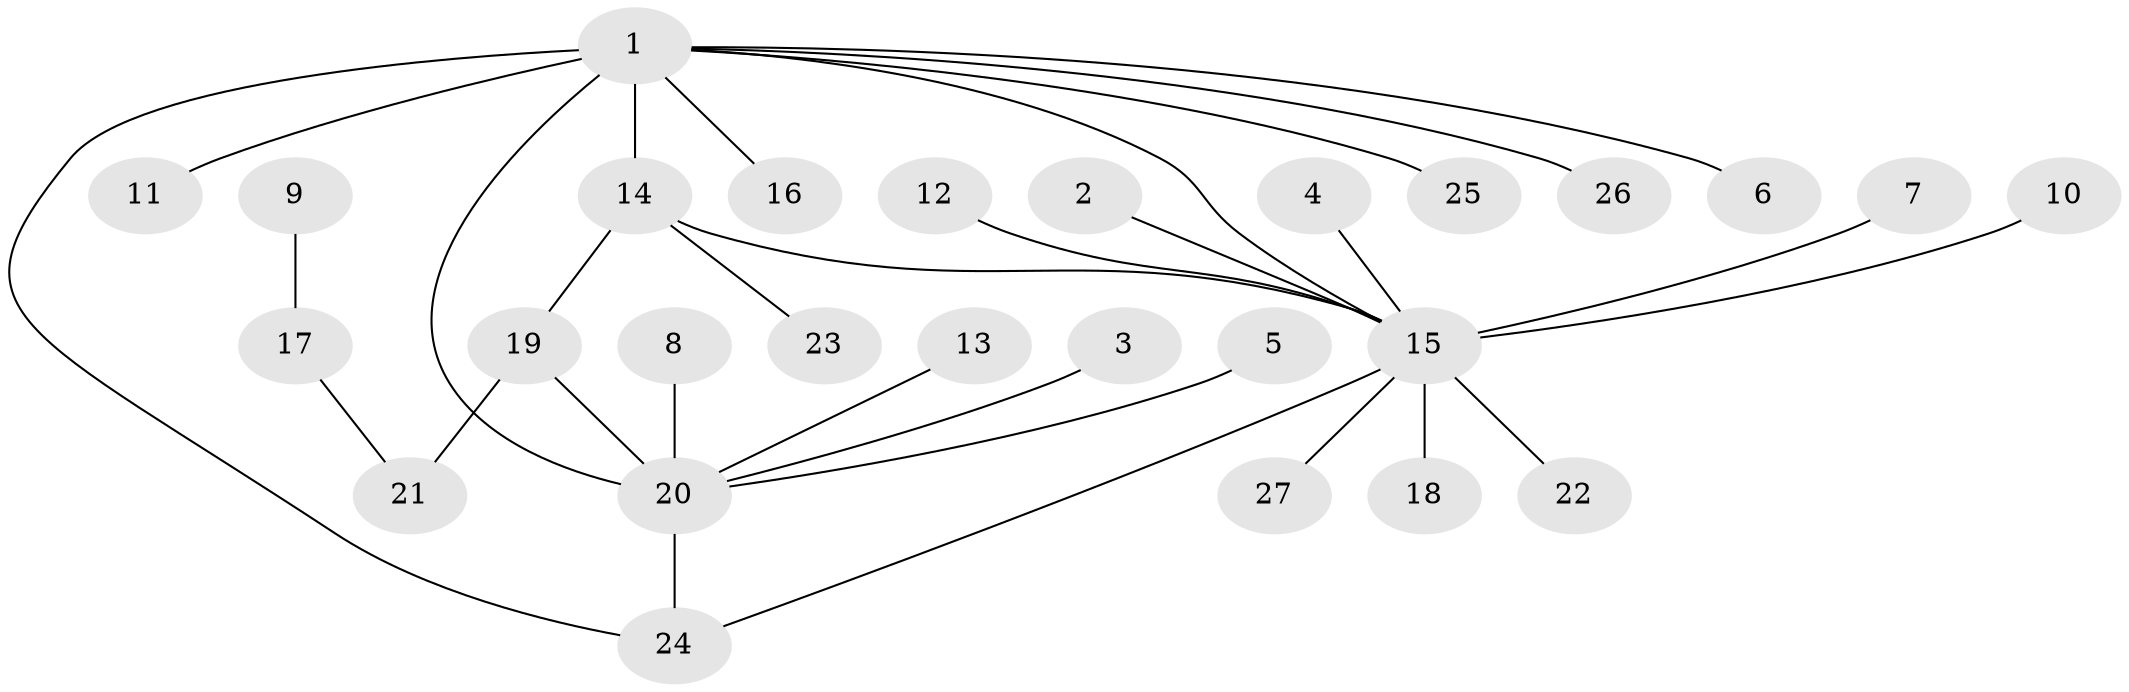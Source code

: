 // original degree distribution, {6: 0.0392156862745098, 2: 0.11764705882352941, 3: 0.0784313725490196, 10: 0.0196078431372549, 5: 0.0196078431372549, 7: 0.0196078431372549, 4: 0.058823529411764705, 14: 0.0196078431372549, 1: 0.6274509803921569}
// Generated by graph-tools (version 1.1) at 2025/26/03/09/25 03:26:43]
// undirected, 27 vertices, 30 edges
graph export_dot {
graph [start="1"]
  node [color=gray90,style=filled];
  1;
  2;
  3;
  4;
  5;
  6;
  7;
  8;
  9;
  10;
  11;
  12;
  13;
  14;
  15;
  16;
  17;
  18;
  19;
  20;
  21;
  22;
  23;
  24;
  25;
  26;
  27;
  1 -- 6 [weight=1.0];
  1 -- 11 [weight=1.0];
  1 -- 14 [weight=3.0];
  1 -- 15 [weight=2.0];
  1 -- 16 [weight=1.0];
  1 -- 20 [weight=2.0];
  1 -- 24 [weight=1.0];
  1 -- 25 [weight=1.0];
  1 -- 26 [weight=1.0];
  2 -- 15 [weight=1.0];
  3 -- 20 [weight=1.0];
  4 -- 15 [weight=1.0];
  5 -- 20 [weight=1.0];
  7 -- 15 [weight=1.0];
  8 -- 20 [weight=1.0];
  9 -- 17 [weight=1.0];
  10 -- 15 [weight=1.0];
  12 -- 15 [weight=1.0];
  13 -- 20 [weight=1.0];
  14 -- 15 [weight=1.0];
  14 -- 19 [weight=1.0];
  14 -- 23 [weight=1.0];
  15 -- 18 [weight=1.0];
  15 -- 22 [weight=1.0];
  15 -- 24 [weight=1.0];
  15 -- 27 [weight=1.0];
  17 -- 21 [weight=1.0];
  19 -- 20 [weight=1.0];
  19 -- 21 [weight=1.0];
  20 -- 24 [weight=1.0];
}

